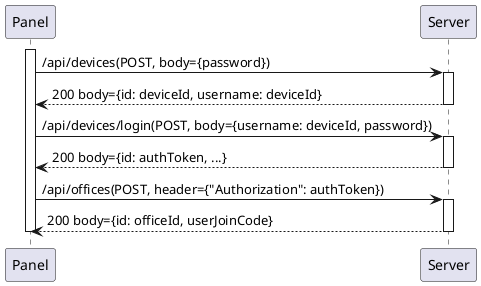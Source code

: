 @startuml
activate Panel
Panel -> Server : /api/devices(POST, body={password})
activate Server
Panel <-- Server : 200 body={id: deviceId, username: deviceId}
deactivate Server
Panel -> Server : /api/devices/login(POST, body={username: deviceId, password})
activate Server
Panel <-- Server : 200 body={id: authToken, ...}
deactivate Server
Panel -> Server : /api/offices(POST, header={"Authorization": authToken})
activate Server
Panel <-- Server : 200 body={id: officeId, userJoinCode}
deactivate Server
deactivate Panel
@enduml

